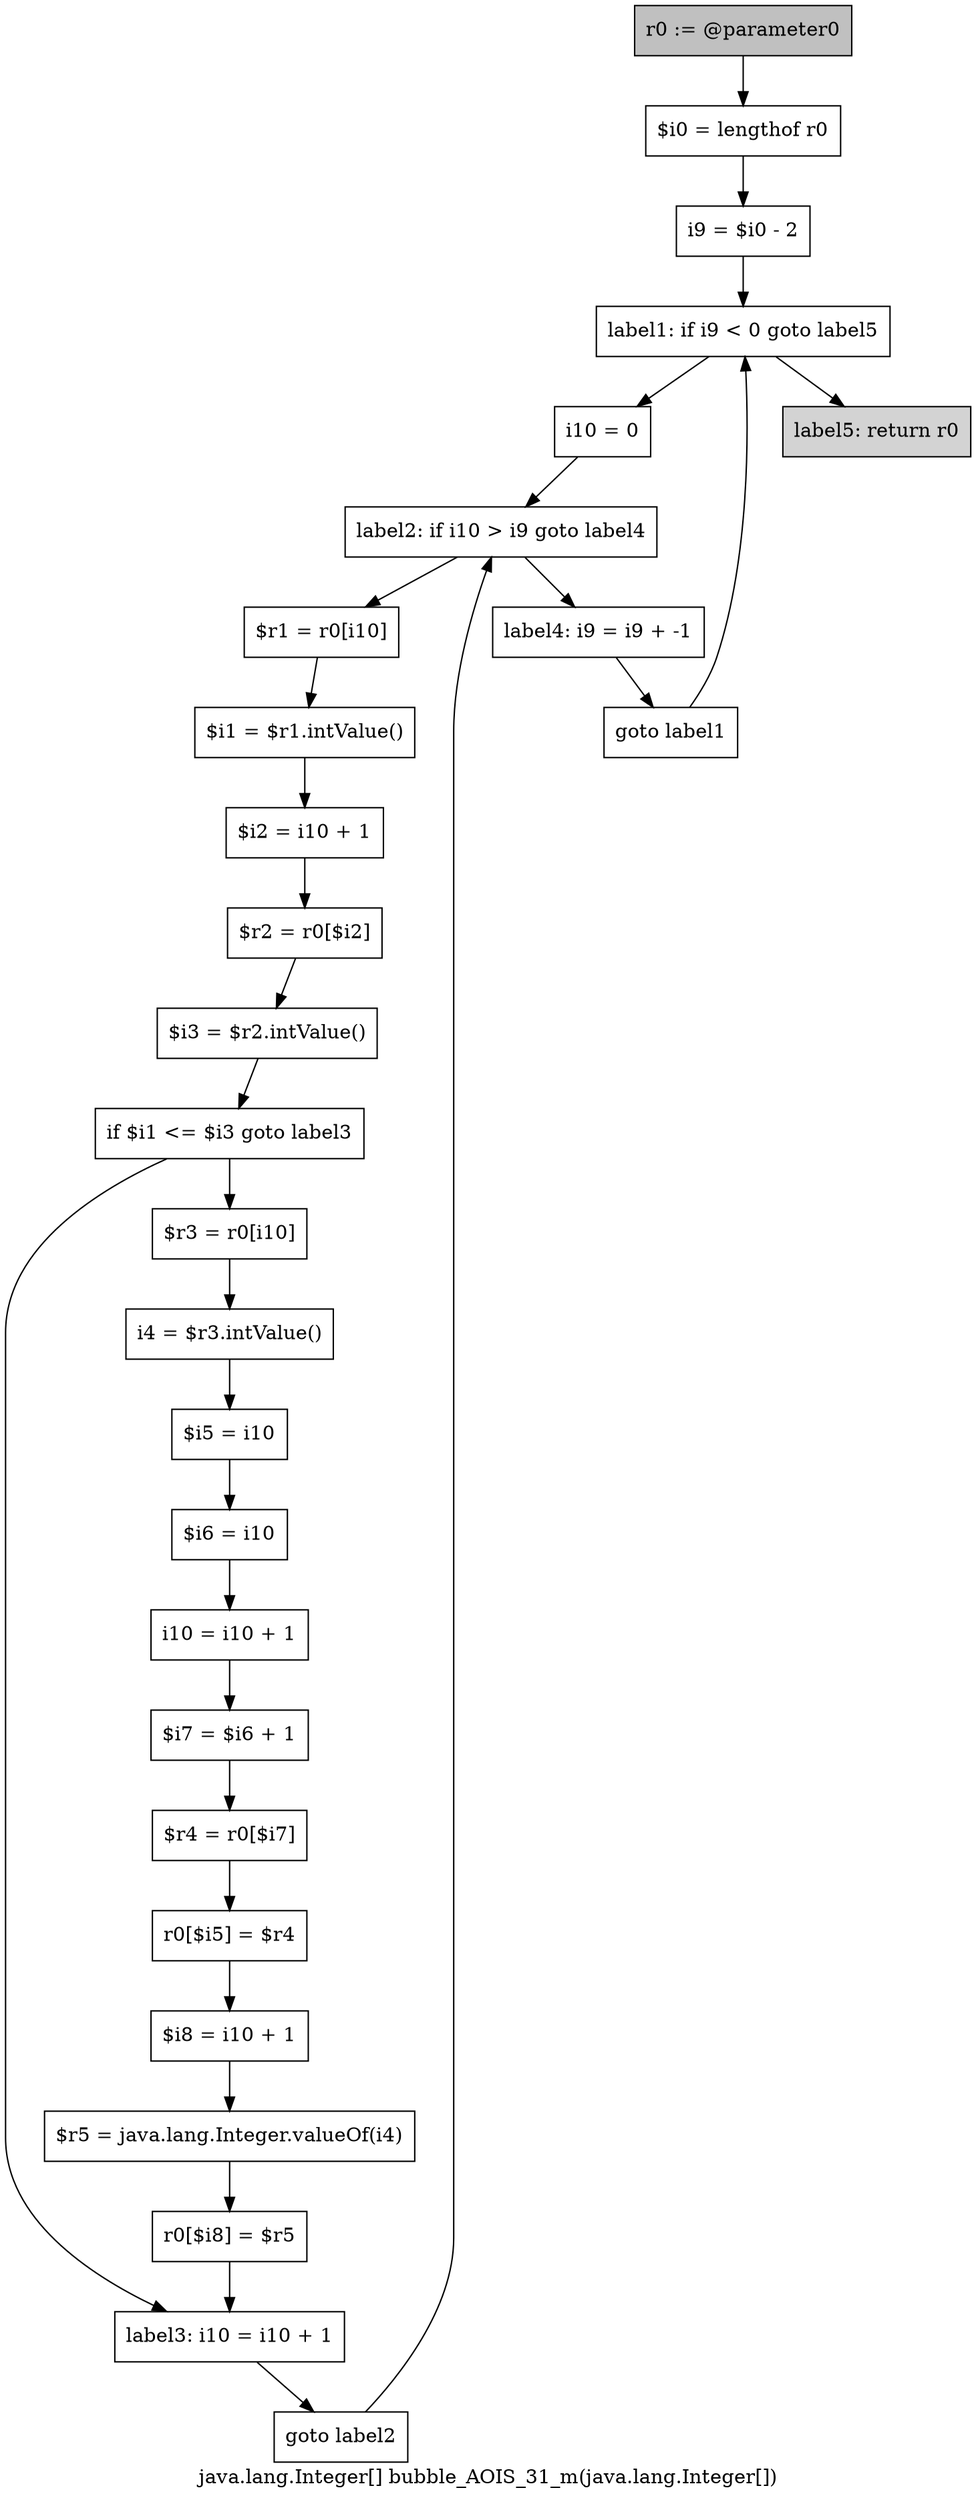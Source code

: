digraph "java.lang.Integer[] bubble_AOIS_31_m(java.lang.Integer[])" {
    label="java.lang.Integer[] bubble_AOIS_31_m(java.lang.Integer[])";
    node [shape=box];
    "0" [style=filled,fillcolor=gray,label="r0 := @parameter0",];
    "1" [label="$i0 = lengthof r0",];
    "0"->"1";
    "2" [label="i9 = $i0 - 2",];
    "1"->"2";
    "3" [label="label1: if i9 < 0 goto label5",];
    "2"->"3";
    "4" [label="i10 = 0",];
    "3"->"4";
    "27" [style=filled,fillcolor=lightgray,label="label5: return r0",];
    "3"->"27";
    "5" [label="label2: if i10 > i9 goto label4",];
    "4"->"5";
    "6" [label="$r1 = r0[i10]",];
    "5"->"6";
    "25" [label="label4: i9 = i9 + -1",];
    "5"->"25";
    "7" [label="$i1 = $r1.intValue()",];
    "6"->"7";
    "8" [label="$i2 = i10 + 1",];
    "7"->"8";
    "9" [label="$r2 = r0[$i2]",];
    "8"->"9";
    "10" [label="$i3 = $r2.intValue()",];
    "9"->"10";
    "11" [label="if $i1 <= $i3 goto label3",];
    "10"->"11";
    "12" [label="$r3 = r0[i10]",];
    "11"->"12";
    "23" [label="label3: i10 = i10 + 1",];
    "11"->"23";
    "13" [label="i4 = $r3.intValue()",];
    "12"->"13";
    "14" [label="$i5 = i10",];
    "13"->"14";
    "15" [label="$i6 = i10",];
    "14"->"15";
    "16" [label="i10 = i10 + 1",];
    "15"->"16";
    "17" [label="$i7 = $i6 + 1",];
    "16"->"17";
    "18" [label="$r4 = r0[$i7]",];
    "17"->"18";
    "19" [label="r0[$i5] = $r4",];
    "18"->"19";
    "20" [label="$i8 = i10 + 1",];
    "19"->"20";
    "21" [label="$r5 = java.lang.Integer.valueOf(i4)",];
    "20"->"21";
    "22" [label="r0[$i8] = $r5",];
    "21"->"22";
    "22"->"23";
    "24" [label="goto label2",];
    "23"->"24";
    "24"->"5";
    "26" [label="goto label1",];
    "25"->"26";
    "26"->"3";
}
